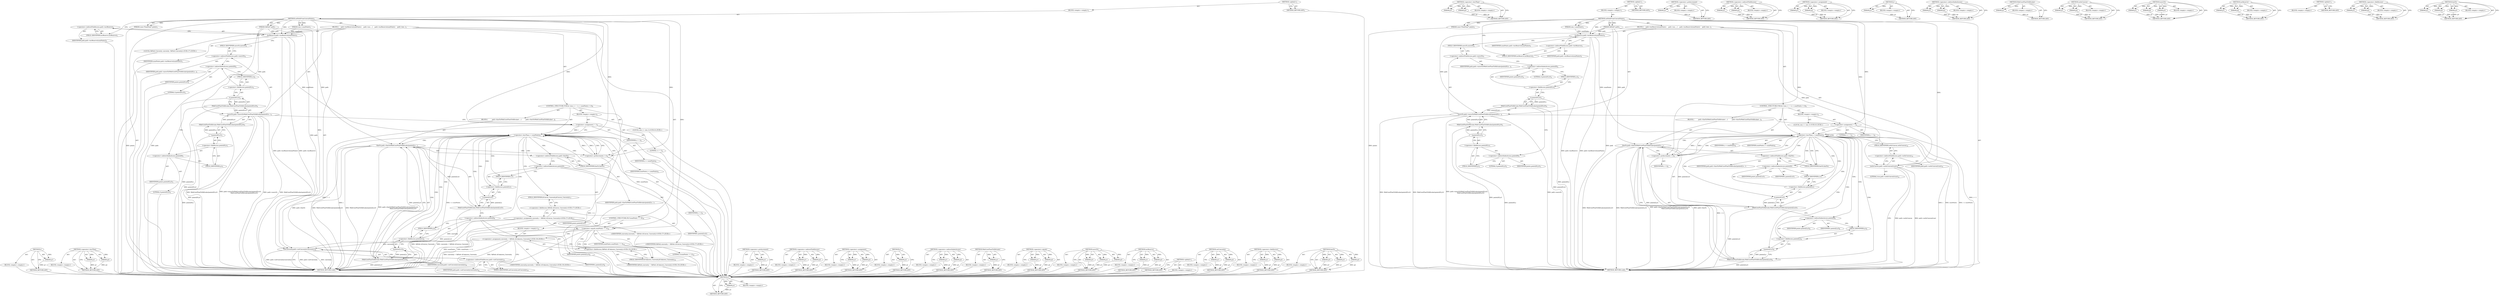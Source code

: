 digraph "lineTo" {
vulnerable_116 [label=<(METHOD,x)>];
vulnerable_117 [label=<(PARAM,p1)>];
vulnerable_118 [label=<(BLOCK,&lt;empty&gt;,&lt;empty&gt;)>];
vulnerable_119 [label=<(METHOD_RETURN,ANY)>];
vulnerable_139 [label=<(METHOD,&lt;operator&gt;.lessThan)>];
vulnerable_140 [label=<(PARAM,p1)>];
vulnerable_141 [label=<(PARAM,p2)>];
vulnerable_142 [label=<(BLOCK,&lt;empty&gt;,&lt;empty&gt;)>];
vulnerable_143 [label=<(METHOD_RETURN,ANY)>];
vulnerable_6 [label=<(METHOD,&lt;global&gt;)<SUB>1</SUB>>];
vulnerable_7 [label=<(BLOCK,&lt;empty&gt;,&lt;empty&gt;)<SUB>1</SUB>>];
vulnerable_8 [label=<(METHOD,setPathFromConvexPoints)<SUB>1</SUB>>];
vulnerable_9 [label=<(PARAM,SkPath* path)<SUB>1</SUB>>];
vulnerable_10 [label=<(PARAM,size_t numPoints)<SUB>1</SUB>>];
vulnerable_11 [label=<(PARAM,const FloatPoint* points)<SUB>1</SUB>>];
vulnerable_12 [label=<(BLOCK,{
    path-&gt;incReserve(numPoints);
    path-&gt;mo...,{
    path-&gt;incReserve(numPoints);
    path-&gt;mo...)<SUB>2</SUB>>];
vulnerable_13 [label=<(incReserve,path-&gt;incReserve(numPoints))<SUB>3</SUB>>];
vulnerable_14 [label=<(&lt;operator&gt;.indirectFieldAccess,path-&gt;incReserve)<SUB>3</SUB>>];
vulnerable_15 [label=<(IDENTIFIER,path,path-&gt;incReserve(numPoints))<SUB>3</SUB>>];
vulnerable_16 [label=<(FIELD_IDENTIFIER,incReserve,incReserve)<SUB>3</SUB>>];
vulnerable_17 [label=<(IDENTIFIER,numPoints,path-&gt;incReserve(numPoints))<SUB>3</SUB>>];
vulnerable_18 [label=<(moveTo,path-&gt;moveTo(WebCoreFloatToSkScalar(points[0].x...)<SUB>4</SUB>>];
vulnerable_19 [label=<(&lt;operator&gt;.indirectFieldAccess,path-&gt;moveTo)<SUB>4</SUB>>];
vulnerable_20 [label=<(IDENTIFIER,path,path-&gt;moveTo(WebCoreFloatToSkScalar(points[0].x...)<SUB>4</SUB>>];
vulnerable_21 [label=<(FIELD_IDENTIFIER,moveTo,moveTo)<SUB>4</SUB>>];
vulnerable_22 [label=<(WebCoreFloatToSkScalar,WebCoreFloatToSkScalar(points[0].x()))<SUB>4</SUB>>];
vulnerable_23 [label=<(x,points[0].x())<SUB>4</SUB>>];
vulnerable_24 [label=<(&lt;operator&gt;.fieldAccess,points[0].x)<SUB>4</SUB>>];
vulnerable_25 [label=<(&lt;operator&gt;.indirectIndexAccess,points[0])<SUB>4</SUB>>];
vulnerable_26 [label=<(IDENTIFIER,points,points[0].x())<SUB>4</SUB>>];
vulnerable_27 [label=<(LITERAL,0,points[0].x())<SUB>4</SUB>>];
vulnerable_28 [label=<(FIELD_IDENTIFIER,x,x)<SUB>4</SUB>>];
vulnerable_29 [label=<(WebCoreFloatToSkScalar,WebCoreFloatToSkScalar(points[0].y()))<SUB>5</SUB>>];
vulnerable_30 [label=<(y,points[0].y())<SUB>5</SUB>>];
vulnerable_31 [label=<(&lt;operator&gt;.fieldAccess,points[0].y)<SUB>5</SUB>>];
vulnerable_32 [label=<(&lt;operator&gt;.indirectIndexAccess,points[0])<SUB>5</SUB>>];
vulnerable_33 [label=<(IDENTIFIER,points,points[0].y())<SUB>5</SUB>>];
vulnerable_34 [label=<(LITERAL,0,points[0].y())<SUB>5</SUB>>];
vulnerable_35 [label=<(FIELD_IDENTIFIER,y,y)<SUB>5</SUB>>];
vulnerable_36 [label=<(CONTROL_STRUCTURE,FOR,for (size_t i = 1;i &lt; numPoints;++i))<SUB>6</SUB>>];
vulnerable_37 [label=<(BLOCK,&lt;empty&gt;,&lt;empty&gt;)<SUB>6</SUB>>];
vulnerable_38 [label="<(LOCAL,size_t i: size_t)<SUB>6</SUB>>"];
vulnerable_39 [label=<(&lt;operator&gt;.assignment,i = 1)<SUB>6</SUB>>];
vulnerable_40 [label=<(IDENTIFIER,i,i = 1)<SUB>6</SUB>>];
vulnerable_41 [label=<(LITERAL,1,i = 1)<SUB>6</SUB>>];
vulnerable_42 [label=<(&lt;operator&gt;.lessThan,i &lt; numPoints)<SUB>6</SUB>>];
vulnerable_43 [label=<(IDENTIFIER,i,i &lt; numPoints)<SUB>6</SUB>>];
vulnerable_44 [label=<(IDENTIFIER,numPoints,i &lt; numPoints)<SUB>6</SUB>>];
vulnerable_45 [label=<(&lt;operator&gt;.preIncrement,++i)<SUB>6</SUB>>];
vulnerable_46 [label=<(IDENTIFIER,i,++i)<SUB>6</SUB>>];
vulnerable_47 [label=<(BLOCK,{
         path-&gt;lineTo(WebCoreFloatToSkScalar(...,{
         path-&gt;lineTo(WebCoreFloatToSkScalar(...)<SUB>6</SUB>>];
vulnerable_48 [label=<(lineTo,path-&gt;lineTo(WebCoreFloatToSkScalar(points[i].x...)<SUB>7</SUB>>];
vulnerable_49 [label=<(&lt;operator&gt;.indirectFieldAccess,path-&gt;lineTo)<SUB>7</SUB>>];
vulnerable_50 [label=<(IDENTIFIER,path,path-&gt;lineTo(WebCoreFloatToSkScalar(points[i].x...)<SUB>7</SUB>>];
vulnerable_51 [label=<(FIELD_IDENTIFIER,lineTo,lineTo)<SUB>7</SUB>>];
vulnerable_52 [label=<(WebCoreFloatToSkScalar,WebCoreFloatToSkScalar(points[i].x()))<SUB>7</SUB>>];
vulnerable_53 [label=<(x,points[i].x())<SUB>7</SUB>>];
vulnerable_54 [label=<(&lt;operator&gt;.fieldAccess,points[i].x)<SUB>7</SUB>>];
vulnerable_55 [label=<(&lt;operator&gt;.indirectIndexAccess,points[i])<SUB>7</SUB>>];
vulnerable_56 [label=<(IDENTIFIER,points,points[i].x())<SUB>7</SUB>>];
vulnerable_57 [label=<(IDENTIFIER,i,points[i].x())<SUB>7</SUB>>];
vulnerable_58 [label=<(FIELD_IDENTIFIER,x,x)<SUB>7</SUB>>];
vulnerable_59 [label=<(WebCoreFloatToSkScalar,WebCoreFloatToSkScalar(points[i].y()))<SUB>8</SUB>>];
vulnerable_60 [label=<(y,points[i].y())<SUB>8</SUB>>];
vulnerable_61 [label=<(&lt;operator&gt;.fieldAccess,points[i].y)<SUB>8</SUB>>];
vulnerable_62 [label=<(&lt;operator&gt;.indirectIndexAccess,points[i])<SUB>8</SUB>>];
vulnerable_63 [label=<(IDENTIFIER,points,points[i].y())<SUB>8</SUB>>];
vulnerable_64 [label=<(IDENTIFIER,i,points[i].y())<SUB>8</SUB>>];
vulnerable_65 [label=<(FIELD_IDENTIFIER,y,y)<SUB>8</SUB>>];
vulnerable_66 [label=<(setIsConvex,path-&gt;setIsConvex(true))<SUB>10</SUB>>];
vulnerable_67 [label=<(&lt;operator&gt;.indirectFieldAccess,path-&gt;setIsConvex)<SUB>10</SUB>>];
vulnerable_68 [label=<(IDENTIFIER,path,path-&gt;setIsConvex(true))<SUB>10</SUB>>];
vulnerable_69 [label=<(FIELD_IDENTIFIER,setIsConvex,setIsConvex)<SUB>10</SUB>>];
vulnerable_70 [label=<(LITERAL,true,path-&gt;setIsConvex(true))<SUB>10</SUB>>];
vulnerable_71 [label=<(METHOD_RETURN,void)<SUB>1</SUB>>];
vulnerable_73 [label=<(METHOD_RETURN,ANY)<SUB>1</SUB>>];
vulnerable_144 [label=<(METHOD,&lt;operator&gt;.preIncrement)>];
vulnerable_145 [label=<(PARAM,p1)>];
vulnerable_146 [label=<(BLOCK,&lt;empty&gt;,&lt;empty&gt;)>];
vulnerable_147 [label=<(METHOD_RETURN,ANY)>];
vulnerable_101 [label=<(METHOD,&lt;operator&gt;.indirectFieldAccess)>];
vulnerable_102 [label=<(PARAM,p1)>];
vulnerable_103 [label=<(PARAM,p2)>];
vulnerable_104 [label=<(BLOCK,&lt;empty&gt;,&lt;empty&gt;)>];
vulnerable_105 [label=<(METHOD_RETURN,ANY)>];
vulnerable_134 [label=<(METHOD,&lt;operator&gt;.assignment)>];
vulnerable_135 [label=<(PARAM,p1)>];
vulnerable_136 [label=<(PARAM,p2)>];
vulnerable_137 [label=<(BLOCK,&lt;empty&gt;,&lt;empty&gt;)>];
vulnerable_138 [label=<(METHOD_RETURN,ANY)>];
vulnerable_130 [label=<(METHOD,y)>];
vulnerable_131 [label=<(PARAM,p1)>];
vulnerable_132 [label=<(BLOCK,&lt;empty&gt;,&lt;empty&gt;)>];
vulnerable_133 [label=<(METHOD_RETURN,ANY)>];
vulnerable_125 [label=<(METHOD,&lt;operator&gt;.indirectIndexAccess)>];
vulnerable_126 [label=<(PARAM,p1)>];
vulnerable_127 [label=<(PARAM,p2)>];
vulnerable_128 [label=<(BLOCK,&lt;empty&gt;,&lt;empty&gt;)>];
vulnerable_129 [label=<(METHOD_RETURN,ANY)>];
vulnerable_112 [label=<(METHOD,WebCoreFloatToSkScalar)>];
vulnerable_113 [label=<(PARAM,p1)>];
vulnerable_114 [label=<(BLOCK,&lt;empty&gt;,&lt;empty&gt;)>];
vulnerable_115 [label=<(METHOD_RETURN,ANY)>];
vulnerable_154 [label=<(METHOD,setIsConvex)>];
vulnerable_155 [label=<(PARAM,p1)>];
vulnerable_156 [label=<(PARAM,p2)>];
vulnerable_157 [label=<(BLOCK,&lt;empty&gt;,&lt;empty&gt;)>];
vulnerable_158 [label=<(METHOD_RETURN,ANY)>];
vulnerable_106 [label=<(METHOD,moveTo)>];
vulnerable_107 [label=<(PARAM,p1)>];
vulnerable_108 [label=<(PARAM,p2)>];
vulnerable_109 [label=<(PARAM,p3)>];
vulnerable_110 [label=<(BLOCK,&lt;empty&gt;,&lt;empty&gt;)>];
vulnerable_111 [label=<(METHOD_RETURN,ANY)>];
vulnerable_96 [label=<(METHOD,incReserve)>];
vulnerable_97 [label=<(PARAM,p1)>];
vulnerable_98 [label=<(PARAM,p2)>];
vulnerable_99 [label=<(BLOCK,&lt;empty&gt;,&lt;empty&gt;)>];
vulnerable_100 [label=<(METHOD_RETURN,ANY)>];
vulnerable_90 [label=<(METHOD,&lt;global&gt;)<SUB>1</SUB>>];
vulnerable_91 [label=<(BLOCK,&lt;empty&gt;,&lt;empty&gt;)>];
vulnerable_92 [label=<(METHOD_RETURN,ANY)>];
vulnerable_120 [label=<(METHOD,&lt;operator&gt;.fieldAccess)>];
vulnerable_121 [label=<(PARAM,p1)>];
vulnerable_122 [label=<(PARAM,p2)>];
vulnerable_123 [label=<(BLOCK,&lt;empty&gt;,&lt;empty&gt;)>];
vulnerable_124 [label=<(METHOD_RETURN,ANY)>];
vulnerable_148 [label=<(METHOD,lineTo)>];
vulnerable_149 [label=<(PARAM,p1)>];
vulnerable_150 [label=<(PARAM,p2)>];
vulnerable_151 [label=<(PARAM,p3)>];
vulnerable_152 [label=<(BLOCK,&lt;empty&gt;,&lt;empty&gt;)>];
vulnerable_153 [label=<(METHOD_RETURN,ANY)>];
fixed_132 [label=<(METHOD,x)>];
fixed_133 [label=<(PARAM,p1)>];
fixed_134 [label=<(BLOCK,&lt;empty&gt;,&lt;empty&gt;)>];
fixed_135 [label=<(METHOD_RETURN,ANY)>];
fixed_155 [label=<(METHOD,&lt;operator&gt;.lessThan)>];
fixed_156 [label=<(PARAM,p1)>];
fixed_157 [label=<(PARAM,p2)>];
fixed_158 [label=<(BLOCK,&lt;empty&gt;,&lt;empty&gt;)>];
fixed_159 [label=<(METHOD_RETURN,ANY)>];
fixed_6 [label=<(METHOD,&lt;global&gt;)<SUB>1</SUB>>];
fixed_7 [label=<(BLOCK,&lt;empty&gt;,&lt;empty&gt;)<SUB>1</SUB>>];
fixed_8 [label=<(METHOD,setPathFromConvexPoints)<SUB>1</SUB>>];
fixed_9 [label=<(PARAM,SkPath* path)<SUB>1</SUB>>];
fixed_10 [label=<(PARAM,size_t numPoints)<SUB>1</SUB>>];
fixed_11 [label=<(PARAM,const FloatPoint* points)<SUB>1</SUB>>];
fixed_12 [label=<(BLOCK,{
    path-&gt;incReserve(numPoints);
    path-&gt;mo...,{
    path-&gt;incReserve(numPoints);
    path-&gt;mo...)<SUB>2</SUB>>];
fixed_13 [label=<(incReserve,path-&gt;incReserve(numPoints))<SUB>3</SUB>>];
fixed_14 [label=<(&lt;operator&gt;.indirectFieldAccess,path-&gt;incReserve)<SUB>3</SUB>>];
fixed_15 [label=<(IDENTIFIER,path,path-&gt;incReserve(numPoints))<SUB>3</SUB>>];
fixed_16 [label=<(FIELD_IDENTIFIER,incReserve,incReserve)<SUB>3</SUB>>];
fixed_17 [label=<(IDENTIFIER,numPoints,path-&gt;incReserve(numPoints))<SUB>3</SUB>>];
fixed_18 [label=<(moveTo,path-&gt;moveTo(WebCoreFloatToSkScalar(points[0].x...)<SUB>4</SUB>>];
fixed_19 [label=<(&lt;operator&gt;.indirectFieldAccess,path-&gt;moveTo)<SUB>4</SUB>>];
fixed_20 [label=<(IDENTIFIER,path,path-&gt;moveTo(WebCoreFloatToSkScalar(points[0].x...)<SUB>4</SUB>>];
fixed_21 [label=<(FIELD_IDENTIFIER,moveTo,moveTo)<SUB>4</SUB>>];
fixed_22 [label=<(WebCoreFloatToSkScalar,WebCoreFloatToSkScalar(points[0].x()))<SUB>4</SUB>>];
fixed_23 [label=<(x,points[0].x())<SUB>4</SUB>>];
fixed_24 [label=<(&lt;operator&gt;.fieldAccess,points[0].x)<SUB>4</SUB>>];
fixed_25 [label=<(&lt;operator&gt;.indirectIndexAccess,points[0])<SUB>4</SUB>>];
fixed_26 [label=<(IDENTIFIER,points,points[0].x())<SUB>4</SUB>>];
fixed_27 [label=<(LITERAL,0,points[0].x())<SUB>4</SUB>>];
fixed_28 [label=<(FIELD_IDENTIFIER,x,x)<SUB>4</SUB>>];
fixed_29 [label=<(WebCoreFloatToSkScalar,WebCoreFloatToSkScalar(points[0].y()))<SUB>5</SUB>>];
fixed_30 [label=<(y,points[0].y())<SUB>5</SUB>>];
fixed_31 [label=<(&lt;operator&gt;.fieldAccess,points[0].y)<SUB>5</SUB>>];
fixed_32 [label=<(&lt;operator&gt;.indirectIndexAccess,points[0])<SUB>5</SUB>>];
fixed_33 [label=<(IDENTIFIER,points,points[0].y())<SUB>5</SUB>>];
fixed_34 [label=<(LITERAL,0,points[0].y())<SUB>5</SUB>>];
fixed_35 [label=<(FIELD_IDENTIFIER,y,y)<SUB>5</SUB>>];
fixed_36 [label=<(CONTROL_STRUCTURE,FOR,for (size_t i = 1;i &lt; numPoints;++i))<SUB>6</SUB>>];
fixed_37 [label=<(BLOCK,&lt;empty&gt;,&lt;empty&gt;)<SUB>6</SUB>>];
fixed_38 [label="<(LOCAL,size_t i: size_t)<SUB>6</SUB>>"];
fixed_39 [label=<(&lt;operator&gt;.assignment,i = 1)<SUB>6</SUB>>];
fixed_40 [label=<(IDENTIFIER,i,i = 1)<SUB>6</SUB>>];
fixed_41 [label=<(LITERAL,1,i = 1)<SUB>6</SUB>>];
fixed_42 [label=<(&lt;operator&gt;.lessThan,i &lt; numPoints)<SUB>6</SUB>>];
fixed_43 [label=<(IDENTIFIER,i,i &lt; numPoints)<SUB>6</SUB>>];
fixed_44 [label=<(IDENTIFIER,numPoints,i &lt; numPoints)<SUB>6</SUB>>];
fixed_45 [label=<(&lt;operator&gt;.preIncrement,++i)<SUB>6</SUB>>];
fixed_46 [label=<(IDENTIFIER,i,++i)<SUB>6</SUB>>];
fixed_47 [label=<(BLOCK,{
         path-&gt;lineTo(WebCoreFloatToSkScalar(...,{
         path-&gt;lineTo(WebCoreFloatToSkScalar(...)<SUB>6</SUB>>];
fixed_48 [label=<(lineTo,path-&gt;lineTo(WebCoreFloatToSkScalar(points[i].x...)<SUB>7</SUB>>];
fixed_49 [label=<(&lt;operator&gt;.indirectFieldAccess,path-&gt;lineTo)<SUB>7</SUB>>];
fixed_50 [label=<(IDENTIFIER,path,path-&gt;lineTo(WebCoreFloatToSkScalar(points[i].x...)<SUB>7</SUB>>];
fixed_51 [label=<(FIELD_IDENTIFIER,lineTo,lineTo)<SUB>7</SUB>>];
fixed_52 [label=<(WebCoreFloatToSkScalar,WebCoreFloatToSkScalar(points[i].x()))<SUB>7</SUB>>];
fixed_53 [label=<(x,points[i].x())<SUB>7</SUB>>];
fixed_54 [label=<(&lt;operator&gt;.fieldAccess,points[i].x)<SUB>7</SUB>>];
fixed_55 [label=<(&lt;operator&gt;.indirectIndexAccess,points[i])<SUB>7</SUB>>];
fixed_56 [label=<(IDENTIFIER,points,points[i].x())<SUB>7</SUB>>];
fixed_57 [label=<(IDENTIFIER,i,points[i].x())<SUB>7</SUB>>];
fixed_58 [label=<(FIELD_IDENTIFIER,x,x)<SUB>7</SUB>>];
fixed_59 [label=<(WebCoreFloatToSkScalar,WebCoreFloatToSkScalar(points[i].y()))<SUB>8</SUB>>];
fixed_60 [label=<(y,points[i].y())<SUB>8</SUB>>];
fixed_61 [label=<(&lt;operator&gt;.fieldAccess,points[i].y)<SUB>8</SUB>>];
fixed_62 [label=<(&lt;operator&gt;.indirectIndexAccess,points[i])<SUB>8</SUB>>];
fixed_63 [label=<(IDENTIFIER,points,points[i].y())<SUB>8</SUB>>];
fixed_64 [label=<(IDENTIFIER,i,points[i].y())<SUB>8</SUB>>];
fixed_65 [label=<(FIELD_IDENTIFIER,y,y)<SUB>8</SUB>>];
fixed_66 [label="<(LOCAL,SkPath.Convexity convexity: SkPath.Convexity)<SUB>17</SUB>>"];
fixed_67 [label="<(&lt;operator&gt;.assignment,convexity = SkPath::kConvex_Convexity)<SUB>17</SUB>>"];
fixed_68 [label="<(IDENTIFIER,convexity,convexity = SkPath::kConvex_Convexity)<SUB>17</SUB>>"];
fixed_69 [label="<(&lt;operator&gt;.fieldAccess,SkPath::kConvex_Convexity)<SUB>17</SUB>>"];
fixed_70 [label="<(IDENTIFIER,SkPath,convexity = SkPath::kConvex_Convexity)<SUB>17</SUB>>"];
fixed_71 [label=<(FIELD_IDENTIFIER,kConvex_Convexity,kConvex_Convexity)<SUB>17</SUB>>];
fixed_72 [label=<(CONTROL_STRUCTURE,IF,if (numPoints == 4))<SUB>18</SUB>>];
fixed_73 [label=<(&lt;operator&gt;.equals,numPoints == 4)<SUB>18</SUB>>];
fixed_74 [label=<(IDENTIFIER,numPoints,numPoints == 4)<SUB>18</SUB>>];
fixed_75 [label=<(LITERAL,4,numPoints == 4)<SUB>18</SUB>>];
fixed_76 [label=<(BLOCK,&lt;empty&gt;,&lt;empty&gt;)<SUB>19</SUB>>];
fixed_77 [label="<(&lt;operator&gt;.assignment,convexity = SkPath::kUnknown_Convexity)<SUB>19</SUB>>"];
fixed_78 [label="<(IDENTIFIER,convexity,convexity = SkPath::kUnknown_Convexity)<SUB>19</SUB>>"];
fixed_79 [label="<(&lt;operator&gt;.fieldAccess,SkPath::kUnknown_Convexity)<SUB>19</SUB>>"];
fixed_80 [label="<(IDENTIFIER,SkPath,convexity = SkPath::kUnknown_Convexity)<SUB>19</SUB>>"];
fixed_81 [label=<(FIELD_IDENTIFIER,kUnknown_Convexity,kUnknown_Convexity)<SUB>19</SUB>>];
fixed_82 [label=<(setConvexity,path-&gt;setConvexity(convexity))<SUB>20</SUB>>];
fixed_83 [label=<(&lt;operator&gt;.indirectFieldAccess,path-&gt;setConvexity)<SUB>20</SUB>>];
fixed_84 [label=<(IDENTIFIER,path,path-&gt;setConvexity(convexity))<SUB>20</SUB>>];
fixed_85 [label=<(FIELD_IDENTIFIER,setConvexity,setConvexity)<SUB>20</SUB>>];
fixed_86 [label=<(IDENTIFIER,convexity,path-&gt;setConvexity(convexity))<SUB>20</SUB>>];
fixed_87 [label=<(METHOD_RETURN,void)<SUB>1</SUB>>];
fixed_89 [label=<(METHOD_RETURN,ANY)<SUB>1</SUB>>];
fixed_160 [label=<(METHOD,&lt;operator&gt;.preIncrement)>];
fixed_161 [label=<(PARAM,p1)>];
fixed_162 [label=<(BLOCK,&lt;empty&gt;,&lt;empty&gt;)>];
fixed_163 [label=<(METHOD_RETURN,ANY)>];
fixed_117 [label=<(METHOD,&lt;operator&gt;.indirectFieldAccess)>];
fixed_118 [label=<(PARAM,p1)>];
fixed_119 [label=<(PARAM,p2)>];
fixed_120 [label=<(BLOCK,&lt;empty&gt;,&lt;empty&gt;)>];
fixed_121 [label=<(METHOD_RETURN,ANY)>];
fixed_150 [label=<(METHOD,&lt;operator&gt;.assignment)>];
fixed_151 [label=<(PARAM,p1)>];
fixed_152 [label=<(PARAM,p2)>];
fixed_153 [label=<(BLOCK,&lt;empty&gt;,&lt;empty&gt;)>];
fixed_154 [label=<(METHOD_RETURN,ANY)>];
fixed_146 [label=<(METHOD,y)>];
fixed_147 [label=<(PARAM,p1)>];
fixed_148 [label=<(BLOCK,&lt;empty&gt;,&lt;empty&gt;)>];
fixed_149 [label=<(METHOD_RETURN,ANY)>];
fixed_141 [label=<(METHOD,&lt;operator&gt;.indirectIndexAccess)>];
fixed_142 [label=<(PARAM,p1)>];
fixed_143 [label=<(PARAM,p2)>];
fixed_144 [label=<(BLOCK,&lt;empty&gt;,&lt;empty&gt;)>];
fixed_145 [label=<(METHOD_RETURN,ANY)>];
fixed_128 [label=<(METHOD,WebCoreFloatToSkScalar)>];
fixed_129 [label=<(PARAM,p1)>];
fixed_130 [label=<(BLOCK,&lt;empty&gt;,&lt;empty&gt;)>];
fixed_131 [label=<(METHOD_RETURN,ANY)>];
fixed_170 [label=<(METHOD,&lt;operator&gt;.equals)>];
fixed_171 [label=<(PARAM,p1)>];
fixed_172 [label=<(PARAM,p2)>];
fixed_173 [label=<(BLOCK,&lt;empty&gt;,&lt;empty&gt;)>];
fixed_174 [label=<(METHOD_RETURN,ANY)>];
fixed_122 [label=<(METHOD,moveTo)>];
fixed_123 [label=<(PARAM,p1)>];
fixed_124 [label=<(PARAM,p2)>];
fixed_125 [label=<(PARAM,p3)>];
fixed_126 [label=<(BLOCK,&lt;empty&gt;,&lt;empty&gt;)>];
fixed_127 [label=<(METHOD_RETURN,ANY)>];
fixed_112 [label=<(METHOD,incReserve)>];
fixed_113 [label=<(PARAM,p1)>];
fixed_114 [label=<(PARAM,p2)>];
fixed_115 [label=<(BLOCK,&lt;empty&gt;,&lt;empty&gt;)>];
fixed_116 [label=<(METHOD_RETURN,ANY)>];
fixed_106 [label=<(METHOD,&lt;global&gt;)<SUB>1</SUB>>];
fixed_107 [label=<(BLOCK,&lt;empty&gt;,&lt;empty&gt;)>];
fixed_108 [label=<(METHOD_RETURN,ANY)>];
fixed_175 [label=<(METHOD,setConvexity)>];
fixed_176 [label=<(PARAM,p1)>];
fixed_177 [label=<(PARAM,p2)>];
fixed_178 [label=<(BLOCK,&lt;empty&gt;,&lt;empty&gt;)>];
fixed_179 [label=<(METHOD_RETURN,ANY)>];
fixed_136 [label=<(METHOD,&lt;operator&gt;.fieldAccess)>];
fixed_137 [label=<(PARAM,p1)>];
fixed_138 [label=<(PARAM,p2)>];
fixed_139 [label=<(BLOCK,&lt;empty&gt;,&lt;empty&gt;)>];
fixed_140 [label=<(METHOD_RETURN,ANY)>];
fixed_164 [label=<(METHOD,lineTo)>];
fixed_165 [label=<(PARAM,p1)>];
fixed_166 [label=<(PARAM,p2)>];
fixed_167 [label=<(PARAM,p3)>];
fixed_168 [label=<(BLOCK,&lt;empty&gt;,&lt;empty&gt;)>];
fixed_169 [label=<(METHOD_RETURN,ANY)>];
vulnerable_116 -> vulnerable_117  [key=0, label="AST: "];
vulnerable_116 -> vulnerable_117  [key=1, label="DDG: "];
vulnerable_116 -> vulnerable_118  [key=0, label="AST: "];
vulnerable_116 -> vulnerable_119  [key=0, label="AST: "];
vulnerable_116 -> vulnerable_119  [key=1, label="CFG: "];
vulnerable_117 -> vulnerable_119  [key=0, label="DDG: p1"];
vulnerable_139 -> vulnerable_140  [key=0, label="AST: "];
vulnerable_139 -> vulnerable_140  [key=1, label="DDG: "];
vulnerable_139 -> vulnerable_142  [key=0, label="AST: "];
vulnerable_139 -> vulnerable_141  [key=0, label="AST: "];
vulnerable_139 -> vulnerable_141  [key=1, label="DDG: "];
vulnerable_139 -> vulnerable_143  [key=0, label="AST: "];
vulnerable_139 -> vulnerable_143  [key=1, label="CFG: "];
vulnerable_140 -> vulnerable_143  [key=0, label="DDG: p1"];
vulnerable_141 -> vulnerable_143  [key=0, label="DDG: p2"];
vulnerable_6 -> vulnerable_7  [key=0, label="AST: "];
vulnerable_6 -> vulnerable_73  [key=0, label="AST: "];
vulnerable_6 -> vulnerable_73  [key=1, label="CFG: "];
vulnerable_7 -> vulnerable_8  [key=0, label="AST: "];
vulnerable_8 -> vulnerable_9  [key=0, label="AST: "];
vulnerable_8 -> vulnerable_9  [key=1, label="DDG: "];
vulnerable_8 -> vulnerable_10  [key=0, label="AST: "];
vulnerable_8 -> vulnerable_10  [key=1, label="DDG: "];
vulnerable_8 -> vulnerable_11  [key=0, label="AST: "];
vulnerable_8 -> vulnerable_11  [key=1, label="DDG: "];
vulnerable_8 -> vulnerable_12  [key=0, label="AST: "];
vulnerable_8 -> vulnerable_71  [key=0, label="AST: "];
vulnerable_8 -> vulnerable_16  [key=0, label="CFG: "];
vulnerable_8 -> vulnerable_13  [key=0, label="DDG: "];
vulnerable_8 -> vulnerable_66  [key=0, label="DDG: "];
vulnerable_8 -> vulnerable_39  [key=0, label="DDG: "];
vulnerable_8 -> vulnerable_42  [key=0, label="DDG: "];
vulnerable_8 -> vulnerable_45  [key=0, label="DDG: "];
vulnerable_9 -> vulnerable_71  [key=0, label="DDG: path"];
vulnerable_9 -> vulnerable_13  [key=0, label="DDG: path"];
vulnerable_9 -> vulnerable_18  [key=0, label="DDG: path"];
vulnerable_9 -> vulnerable_66  [key=0, label="DDG: path"];
vulnerable_9 -> vulnerable_48  [key=0, label="DDG: path"];
vulnerable_10 -> vulnerable_13  [key=0, label="DDG: numPoints"];
vulnerable_11 -> vulnerable_71  [key=0, label="DDG: points"];
vulnerable_12 -> vulnerable_13  [key=0, label="AST: "];
vulnerable_12 -> vulnerable_18  [key=0, label="AST: "];
vulnerable_12 -> vulnerable_36  [key=0, label="AST: "];
vulnerable_12 -> vulnerable_66  [key=0, label="AST: "];
vulnerable_13 -> vulnerable_14  [key=0, label="AST: "];
vulnerable_13 -> vulnerable_17  [key=0, label="AST: "];
vulnerable_13 -> vulnerable_21  [key=0, label="CFG: "];
vulnerable_13 -> vulnerable_71  [key=0, label="DDG: path-&gt;incReserve"];
vulnerable_13 -> vulnerable_71  [key=1, label="DDG: path-&gt;incReserve(numPoints)"];
vulnerable_13 -> vulnerable_42  [key=0, label="DDG: numPoints"];
vulnerable_14 -> vulnerable_15  [key=0, label="AST: "];
vulnerable_14 -> vulnerable_16  [key=0, label="AST: "];
vulnerable_14 -> vulnerable_13  [key=0, label="CFG: "];
vulnerable_16 -> vulnerable_14  [key=0, label="CFG: "];
vulnerable_18 -> vulnerable_19  [key=0, label="AST: "];
vulnerable_18 -> vulnerable_22  [key=0, label="AST: "];
vulnerable_18 -> vulnerable_29  [key=0, label="AST: "];
vulnerable_18 -> vulnerable_39  [key=0, label="CFG: "];
vulnerable_18 -> vulnerable_71  [key=0, label="DDG: path-&gt;moveTo"];
vulnerable_18 -> vulnerable_71  [key=1, label="DDG: WebCoreFloatToSkScalar(points[0].x())"];
vulnerable_18 -> vulnerable_71  [key=2, label="DDG: WebCoreFloatToSkScalar(points[0].y())"];
vulnerable_18 -> vulnerable_71  [key=3, label="DDG: path-&gt;moveTo(WebCoreFloatToSkScalar(points[0].x()),
                 WebCoreFloatToSkScalar(points[0].y()))"];
vulnerable_19 -> vulnerable_20  [key=0, label="AST: "];
vulnerable_19 -> vulnerable_21  [key=0, label="AST: "];
vulnerable_19 -> vulnerable_25  [key=0, label="CFG: "];
vulnerable_21 -> vulnerable_19  [key=0, label="CFG: "];
vulnerable_22 -> vulnerable_23  [key=0, label="AST: "];
vulnerable_22 -> vulnerable_32  [key=0, label="CFG: "];
vulnerable_22 -> vulnerable_71  [key=0, label="DDG: points[0].x()"];
vulnerable_22 -> vulnerable_18  [key=0, label="DDG: points[0].x()"];
vulnerable_23 -> vulnerable_24  [key=0, label="AST: "];
vulnerable_23 -> vulnerable_22  [key=0, label="CFG: "];
vulnerable_23 -> vulnerable_22  [key=1, label="DDG: points[0].x"];
vulnerable_23 -> vulnerable_71  [key=0, label="DDG: points[0].x"];
vulnerable_24 -> vulnerable_25  [key=0, label="AST: "];
vulnerable_24 -> vulnerable_28  [key=0, label="AST: "];
vulnerable_24 -> vulnerable_23  [key=0, label="CFG: "];
vulnerable_25 -> vulnerable_26  [key=0, label="AST: "];
vulnerable_25 -> vulnerable_27  [key=0, label="AST: "];
vulnerable_25 -> vulnerable_28  [key=0, label="CFG: "];
vulnerable_28 -> vulnerable_24  [key=0, label="CFG: "];
vulnerable_29 -> vulnerable_30  [key=0, label="AST: "];
vulnerable_29 -> vulnerable_18  [key=0, label="CFG: "];
vulnerable_29 -> vulnerable_18  [key=1, label="DDG: points[0].y()"];
vulnerable_29 -> vulnerable_71  [key=0, label="DDG: points[0].y()"];
vulnerable_30 -> vulnerable_31  [key=0, label="AST: "];
vulnerable_30 -> vulnerable_29  [key=0, label="CFG: "];
vulnerable_30 -> vulnerable_29  [key=1, label="DDG: points[0].y"];
vulnerable_30 -> vulnerable_71  [key=0, label="DDG: points[0].y"];
vulnerable_31 -> vulnerable_32  [key=0, label="AST: "];
vulnerable_31 -> vulnerable_35  [key=0, label="AST: "];
vulnerable_31 -> vulnerable_30  [key=0, label="CFG: "];
vulnerable_32 -> vulnerable_33  [key=0, label="AST: "];
vulnerable_32 -> vulnerable_34  [key=0, label="AST: "];
vulnerable_32 -> vulnerable_35  [key=0, label="CFG: "];
vulnerable_35 -> vulnerable_31  [key=0, label="CFG: "];
vulnerable_36 -> vulnerable_37  [key=0, label="AST: "];
vulnerable_36 -> vulnerable_42  [key=0, label="AST: "];
vulnerable_36 -> vulnerable_45  [key=0, label="AST: "];
vulnerable_36 -> vulnerable_47  [key=0, label="AST: "];
vulnerable_37 -> vulnerable_38  [key=0, label="AST: "];
vulnerable_37 -> vulnerable_39  [key=0, label="AST: "];
vulnerable_39 -> vulnerable_40  [key=0, label="AST: "];
vulnerable_39 -> vulnerable_41  [key=0, label="AST: "];
vulnerable_39 -> vulnerable_42  [key=0, label="CFG: "];
vulnerable_39 -> vulnerable_42  [key=1, label="DDG: i"];
vulnerable_39 -> vulnerable_71  [key=0, label="DDG: i = 1"];
vulnerable_42 -> vulnerable_43  [key=0, label="AST: "];
vulnerable_42 -> vulnerable_44  [key=0, label="AST: "];
vulnerable_42 -> vulnerable_51  [key=0, label="CFG: "];
vulnerable_42 -> vulnerable_51  [key=1, label="CDG: "];
vulnerable_42 -> vulnerable_69  [key=0, label="CFG: "];
vulnerable_42 -> vulnerable_71  [key=0, label="DDG: i"];
vulnerable_42 -> vulnerable_71  [key=1, label="DDG: numPoints"];
vulnerable_42 -> vulnerable_71  [key=2, label="DDG: i &lt; numPoints"];
vulnerable_42 -> vulnerable_45  [key=0, label="DDG: i"];
vulnerable_42 -> vulnerable_45  [key=1, label="CDG: "];
vulnerable_42 -> vulnerable_48  [key=0, label="CDG: "];
vulnerable_42 -> vulnerable_58  [key=0, label="CDG: "];
vulnerable_42 -> vulnerable_49  [key=0, label="CDG: "];
vulnerable_42 -> vulnerable_60  [key=0, label="CDG: "];
vulnerable_42 -> vulnerable_61  [key=0, label="CDG: "];
vulnerable_42 -> vulnerable_65  [key=0, label="CDG: "];
vulnerable_42 -> vulnerable_42  [key=0, label="CDG: "];
vulnerable_42 -> vulnerable_59  [key=0, label="CDG: "];
vulnerable_42 -> vulnerable_52  [key=0, label="CDG: "];
vulnerable_42 -> vulnerable_55  [key=0, label="CDG: "];
vulnerable_42 -> vulnerable_53  [key=0, label="CDG: "];
vulnerable_42 -> vulnerable_54  [key=0, label="CDG: "];
vulnerable_42 -> vulnerable_62  [key=0, label="CDG: "];
vulnerable_45 -> vulnerable_46  [key=0, label="AST: "];
vulnerable_45 -> vulnerable_42  [key=0, label="CFG: "];
vulnerable_45 -> vulnerable_42  [key=1, label="DDG: i"];
vulnerable_45 -> vulnerable_71  [key=0, label="DDG: ++i"];
vulnerable_47 -> vulnerable_48  [key=0, label="AST: "];
vulnerable_48 -> vulnerable_49  [key=0, label="AST: "];
vulnerable_48 -> vulnerable_52  [key=0, label="AST: "];
vulnerable_48 -> vulnerable_59  [key=0, label="AST: "];
vulnerable_48 -> vulnerable_45  [key=0, label="CFG: "];
vulnerable_48 -> vulnerable_71  [key=0, label="DDG: path-&gt;lineTo"];
vulnerable_48 -> vulnerable_71  [key=1, label="DDG: WebCoreFloatToSkScalar(points[i].x())"];
vulnerable_48 -> vulnerable_71  [key=2, label="DDG: WebCoreFloatToSkScalar(points[i].y())"];
vulnerable_48 -> vulnerable_71  [key=3, label="DDG: path-&gt;lineTo(WebCoreFloatToSkScalar(points[i].x()),
                      WebCoreFloatToSkScalar(points[i].y()))"];
vulnerable_49 -> vulnerable_50  [key=0, label="AST: "];
vulnerable_49 -> vulnerable_51  [key=0, label="AST: "];
vulnerable_49 -> vulnerable_55  [key=0, label="CFG: "];
vulnerable_51 -> vulnerable_49  [key=0, label="CFG: "];
vulnerable_52 -> vulnerable_53  [key=0, label="AST: "];
vulnerable_52 -> vulnerable_62  [key=0, label="CFG: "];
vulnerable_52 -> vulnerable_71  [key=0, label="DDG: points[i].x()"];
vulnerable_52 -> vulnerable_48  [key=0, label="DDG: points[i].x()"];
vulnerable_53 -> vulnerable_54  [key=0, label="AST: "];
vulnerable_53 -> vulnerable_52  [key=0, label="CFG: "];
vulnerable_53 -> vulnerable_52  [key=1, label="DDG: points[i].x"];
vulnerable_54 -> vulnerable_55  [key=0, label="AST: "];
vulnerable_54 -> vulnerable_58  [key=0, label="AST: "];
vulnerable_54 -> vulnerable_53  [key=0, label="CFG: "];
vulnerable_55 -> vulnerable_56  [key=0, label="AST: "];
vulnerable_55 -> vulnerable_57  [key=0, label="AST: "];
vulnerable_55 -> vulnerable_58  [key=0, label="CFG: "];
vulnerable_58 -> vulnerable_54  [key=0, label="CFG: "];
vulnerable_59 -> vulnerable_60  [key=0, label="AST: "];
vulnerable_59 -> vulnerable_48  [key=0, label="CFG: "];
vulnerable_59 -> vulnerable_48  [key=1, label="DDG: points[i].y()"];
vulnerable_59 -> vulnerable_71  [key=0, label="DDG: points[i].y()"];
vulnerable_60 -> vulnerable_61  [key=0, label="AST: "];
vulnerable_60 -> vulnerable_59  [key=0, label="CFG: "];
vulnerable_60 -> vulnerable_59  [key=1, label="DDG: points[i].y"];
vulnerable_61 -> vulnerable_62  [key=0, label="AST: "];
vulnerable_61 -> vulnerable_65  [key=0, label="AST: "];
vulnerable_61 -> vulnerable_60  [key=0, label="CFG: "];
vulnerable_62 -> vulnerable_63  [key=0, label="AST: "];
vulnerable_62 -> vulnerable_64  [key=0, label="AST: "];
vulnerable_62 -> vulnerable_65  [key=0, label="CFG: "];
vulnerable_65 -> vulnerable_61  [key=0, label="CFG: "];
vulnerable_66 -> vulnerable_67  [key=0, label="AST: "];
vulnerable_66 -> vulnerable_70  [key=0, label="AST: "];
vulnerable_66 -> vulnerable_71  [key=0, label="CFG: "];
vulnerable_66 -> vulnerable_71  [key=1, label="DDG: path-&gt;setIsConvex"];
vulnerable_66 -> vulnerable_71  [key=2, label="DDG: path-&gt;setIsConvex(true)"];
vulnerable_67 -> vulnerable_68  [key=0, label="AST: "];
vulnerable_67 -> vulnerable_69  [key=0, label="AST: "];
vulnerable_67 -> vulnerable_66  [key=0, label="CFG: "];
vulnerable_69 -> vulnerable_67  [key=0, label="CFG: "];
vulnerable_144 -> vulnerable_145  [key=0, label="AST: "];
vulnerable_144 -> vulnerable_145  [key=1, label="DDG: "];
vulnerable_144 -> vulnerable_146  [key=0, label="AST: "];
vulnerable_144 -> vulnerable_147  [key=0, label="AST: "];
vulnerable_144 -> vulnerable_147  [key=1, label="CFG: "];
vulnerable_145 -> vulnerable_147  [key=0, label="DDG: p1"];
vulnerable_101 -> vulnerable_102  [key=0, label="AST: "];
vulnerable_101 -> vulnerable_102  [key=1, label="DDG: "];
vulnerable_101 -> vulnerable_104  [key=0, label="AST: "];
vulnerable_101 -> vulnerable_103  [key=0, label="AST: "];
vulnerable_101 -> vulnerable_103  [key=1, label="DDG: "];
vulnerable_101 -> vulnerable_105  [key=0, label="AST: "];
vulnerable_101 -> vulnerable_105  [key=1, label="CFG: "];
vulnerable_102 -> vulnerable_105  [key=0, label="DDG: p1"];
vulnerable_103 -> vulnerable_105  [key=0, label="DDG: p2"];
vulnerable_134 -> vulnerable_135  [key=0, label="AST: "];
vulnerable_134 -> vulnerable_135  [key=1, label="DDG: "];
vulnerable_134 -> vulnerable_137  [key=0, label="AST: "];
vulnerable_134 -> vulnerable_136  [key=0, label="AST: "];
vulnerable_134 -> vulnerable_136  [key=1, label="DDG: "];
vulnerable_134 -> vulnerable_138  [key=0, label="AST: "];
vulnerable_134 -> vulnerable_138  [key=1, label="CFG: "];
vulnerable_135 -> vulnerable_138  [key=0, label="DDG: p1"];
vulnerable_136 -> vulnerable_138  [key=0, label="DDG: p2"];
vulnerable_130 -> vulnerable_131  [key=0, label="AST: "];
vulnerable_130 -> vulnerable_131  [key=1, label="DDG: "];
vulnerable_130 -> vulnerable_132  [key=0, label="AST: "];
vulnerable_130 -> vulnerable_133  [key=0, label="AST: "];
vulnerable_130 -> vulnerable_133  [key=1, label="CFG: "];
vulnerable_131 -> vulnerable_133  [key=0, label="DDG: p1"];
vulnerable_125 -> vulnerable_126  [key=0, label="AST: "];
vulnerable_125 -> vulnerable_126  [key=1, label="DDG: "];
vulnerable_125 -> vulnerable_128  [key=0, label="AST: "];
vulnerable_125 -> vulnerable_127  [key=0, label="AST: "];
vulnerable_125 -> vulnerable_127  [key=1, label="DDG: "];
vulnerable_125 -> vulnerable_129  [key=0, label="AST: "];
vulnerable_125 -> vulnerable_129  [key=1, label="CFG: "];
vulnerable_126 -> vulnerable_129  [key=0, label="DDG: p1"];
vulnerable_127 -> vulnerable_129  [key=0, label="DDG: p2"];
vulnerable_112 -> vulnerable_113  [key=0, label="AST: "];
vulnerable_112 -> vulnerable_113  [key=1, label="DDG: "];
vulnerable_112 -> vulnerable_114  [key=0, label="AST: "];
vulnerable_112 -> vulnerable_115  [key=0, label="AST: "];
vulnerable_112 -> vulnerable_115  [key=1, label="CFG: "];
vulnerable_113 -> vulnerable_115  [key=0, label="DDG: p1"];
vulnerable_154 -> vulnerable_155  [key=0, label="AST: "];
vulnerable_154 -> vulnerable_155  [key=1, label="DDG: "];
vulnerable_154 -> vulnerable_157  [key=0, label="AST: "];
vulnerable_154 -> vulnerable_156  [key=0, label="AST: "];
vulnerable_154 -> vulnerable_156  [key=1, label="DDG: "];
vulnerable_154 -> vulnerable_158  [key=0, label="AST: "];
vulnerable_154 -> vulnerable_158  [key=1, label="CFG: "];
vulnerable_155 -> vulnerable_158  [key=0, label="DDG: p1"];
vulnerable_156 -> vulnerable_158  [key=0, label="DDG: p2"];
vulnerable_106 -> vulnerable_107  [key=0, label="AST: "];
vulnerable_106 -> vulnerable_107  [key=1, label="DDG: "];
vulnerable_106 -> vulnerable_110  [key=0, label="AST: "];
vulnerable_106 -> vulnerable_108  [key=0, label="AST: "];
vulnerable_106 -> vulnerable_108  [key=1, label="DDG: "];
vulnerable_106 -> vulnerable_111  [key=0, label="AST: "];
vulnerable_106 -> vulnerable_111  [key=1, label="CFG: "];
vulnerable_106 -> vulnerable_109  [key=0, label="AST: "];
vulnerable_106 -> vulnerable_109  [key=1, label="DDG: "];
vulnerable_107 -> vulnerable_111  [key=0, label="DDG: p1"];
vulnerable_108 -> vulnerable_111  [key=0, label="DDG: p2"];
vulnerable_109 -> vulnerable_111  [key=0, label="DDG: p3"];
vulnerable_96 -> vulnerable_97  [key=0, label="AST: "];
vulnerable_96 -> vulnerable_97  [key=1, label="DDG: "];
vulnerable_96 -> vulnerable_99  [key=0, label="AST: "];
vulnerable_96 -> vulnerable_98  [key=0, label="AST: "];
vulnerable_96 -> vulnerable_98  [key=1, label="DDG: "];
vulnerable_96 -> vulnerable_100  [key=0, label="AST: "];
vulnerable_96 -> vulnerable_100  [key=1, label="CFG: "];
vulnerable_97 -> vulnerable_100  [key=0, label="DDG: p1"];
vulnerable_98 -> vulnerable_100  [key=0, label="DDG: p2"];
vulnerable_90 -> vulnerable_91  [key=0, label="AST: "];
vulnerable_90 -> vulnerable_92  [key=0, label="AST: "];
vulnerable_90 -> vulnerable_92  [key=1, label="CFG: "];
vulnerable_120 -> vulnerable_121  [key=0, label="AST: "];
vulnerable_120 -> vulnerable_121  [key=1, label="DDG: "];
vulnerable_120 -> vulnerable_123  [key=0, label="AST: "];
vulnerable_120 -> vulnerable_122  [key=0, label="AST: "];
vulnerable_120 -> vulnerable_122  [key=1, label="DDG: "];
vulnerable_120 -> vulnerable_124  [key=0, label="AST: "];
vulnerable_120 -> vulnerable_124  [key=1, label="CFG: "];
vulnerable_121 -> vulnerable_124  [key=0, label="DDG: p1"];
vulnerable_122 -> vulnerable_124  [key=0, label="DDG: p2"];
vulnerable_148 -> vulnerable_149  [key=0, label="AST: "];
vulnerable_148 -> vulnerable_149  [key=1, label="DDG: "];
vulnerable_148 -> vulnerable_152  [key=0, label="AST: "];
vulnerable_148 -> vulnerable_150  [key=0, label="AST: "];
vulnerable_148 -> vulnerable_150  [key=1, label="DDG: "];
vulnerable_148 -> vulnerable_153  [key=0, label="AST: "];
vulnerable_148 -> vulnerable_153  [key=1, label="CFG: "];
vulnerable_148 -> vulnerable_151  [key=0, label="AST: "];
vulnerable_148 -> vulnerable_151  [key=1, label="DDG: "];
vulnerable_149 -> vulnerable_153  [key=0, label="DDG: p1"];
vulnerable_150 -> vulnerable_153  [key=0, label="DDG: p2"];
vulnerable_151 -> vulnerable_153  [key=0, label="DDG: p3"];
fixed_132 -> fixed_133  [key=0, label="AST: "];
fixed_132 -> fixed_133  [key=1, label="DDG: "];
fixed_132 -> fixed_134  [key=0, label="AST: "];
fixed_132 -> fixed_135  [key=0, label="AST: "];
fixed_132 -> fixed_135  [key=1, label="CFG: "];
fixed_133 -> fixed_135  [key=0, label="DDG: p1"];
fixed_134 -> vulnerable_116  [key=0];
fixed_135 -> vulnerable_116  [key=0];
fixed_155 -> fixed_156  [key=0, label="AST: "];
fixed_155 -> fixed_156  [key=1, label="DDG: "];
fixed_155 -> fixed_158  [key=0, label="AST: "];
fixed_155 -> fixed_157  [key=0, label="AST: "];
fixed_155 -> fixed_157  [key=1, label="DDG: "];
fixed_155 -> fixed_159  [key=0, label="AST: "];
fixed_155 -> fixed_159  [key=1, label="CFG: "];
fixed_156 -> fixed_159  [key=0, label="DDG: p1"];
fixed_157 -> fixed_159  [key=0, label="DDG: p2"];
fixed_158 -> vulnerable_116  [key=0];
fixed_159 -> vulnerable_116  [key=0];
fixed_6 -> fixed_7  [key=0, label="AST: "];
fixed_6 -> fixed_89  [key=0, label="AST: "];
fixed_6 -> fixed_89  [key=1, label="CFG: "];
fixed_7 -> fixed_8  [key=0, label="AST: "];
fixed_8 -> fixed_9  [key=0, label="AST: "];
fixed_8 -> fixed_9  [key=1, label="DDG: "];
fixed_8 -> fixed_10  [key=0, label="AST: "];
fixed_8 -> fixed_10  [key=1, label="DDG: "];
fixed_8 -> fixed_11  [key=0, label="AST: "];
fixed_8 -> fixed_11  [key=1, label="DDG: "];
fixed_8 -> fixed_12  [key=0, label="AST: "];
fixed_8 -> fixed_87  [key=0, label="AST: "];
fixed_8 -> fixed_16  [key=0, label="CFG: "];
fixed_8 -> fixed_13  [key=0, label="DDG: "];
fixed_8 -> fixed_82  [key=0, label="DDG: "];
fixed_8 -> fixed_39  [key=0, label="DDG: "];
fixed_8 -> fixed_42  [key=0, label="DDG: "];
fixed_8 -> fixed_45  [key=0, label="DDG: "];
fixed_8 -> fixed_73  [key=0, label="DDG: "];
fixed_9 -> fixed_87  [key=0, label="DDG: path"];
fixed_9 -> fixed_13  [key=0, label="DDG: path"];
fixed_9 -> fixed_18  [key=0, label="DDG: path"];
fixed_9 -> fixed_82  [key=0, label="DDG: path"];
fixed_9 -> fixed_48  [key=0, label="DDG: path"];
fixed_10 -> fixed_13  [key=0, label="DDG: numPoints"];
fixed_11 -> fixed_87  [key=0, label="DDG: points"];
fixed_12 -> fixed_13  [key=0, label="AST: "];
fixed_12 -> fixed_18  [key=0, label="AST: "];
fixed_12 -> fixed_36  [key=0, label="AST: "];
fixed_12 -> fixed_66  [key=0, label="AST: "];
fixed_12 -> fixed_67  [key=0, label="AST: "];
fixed_12 -> fixed_72  [key=0, label="AST: "];
fixed_12 -> fixed_82  [key=0, label="AST: "];
fixed_13 -> fixed_14  [key=0, label="AST: "];
fixed_13 -> fixed_17  [key=0, label="AST: "];
fixed_13 -> fixed_21  [key=0, label="CFG: "];
fixed_13 -> fixed_87  [key=0, label="DDG: path-&gt;incReserve"];
fixed_13 -> fixed_87  [key=1, label="DDG: path-&gt;incReserve(numPoints)"];
fixed_13 -> fixed_42  [key=0, label="DDG: numPoints"];
fixed_14 -> fixed_15  [key=0, label="AST: "];
fixed_14 -> fixed_16  [key=0, label="AST: "];
fixed_14 -> fixed_13  [key=0, label="CFG: "];
fixed_15 -> vulnerable_116  [key=0];
fixed_16 -> fixed_14  [key=0, label="CFG: "];
fixed_17 -> vulnerable_116  [key=0];
fixed_18 -> fixed_19  [key=0, label="AST: "];
fixed_18 -> fixed_22  [key=0, label="AST: "];
fixed_18 -> fixed_29  [key=0, label="AST: "];
fixed_18 -> fixed_39  [key=0, label="CFG: "];
fixed_18 -> fixed_87  [key=0, label="DDG: path-&gt;moveTo"];
fixed_18 -> fixed_87  [key=1, label="DDG: WebCoreFloatToSkScalar(points[0].x())"];
fixed_18 -> fixed_87  [key=2, label="DDG: WebCoreFloatToSkScalar(points[0].y())"];
fixed_18 -> fixed_87  [key=3, label="DDG: path-&gt;moveTo(WebCoreFloatToSkScalar(points[0].x()),
                 WebCoreFloatToSkScalar(points[0].y()))"];
fixed_19 -> fixed_20  [key=0, label="AST: "];
fixed_19 -> fixed_21  [key=0, label="AST: "];
fixed_19 -> fixed_25  [key=0, label="CFG: "];
fixed_20 -> vulnerable_116  [key=0];
fixed_21 -> fixed_19  [key=0, label="CFG: "];
fixed_22 -> fixed_23  [key=0, label="AST: "];
fixed_22 -> fixed_32  [key=0, label="CFG: "];
fixed_22 -> fixed_87  [key=0, label="DDG: points[0].x()"];
fixed_22 -> fixed_18  [key=0, label="DDG: points[0].x()"];
fixed_23 -> fixed_24  [key=0, label="AST: "];
fixed_23 -> fixed_22  [key=0, label="CFG: "];
fixed_23 -> fixed_22  [key=1, label="DDG: points[0].x"];
fixed_23 -> fixed_87  [key=0, label="DDG: points[0].x"];
fixed_24 -> fixed_25  [key=0, label="AST: "];
fixed_24 -> fixed_28  [key=0, label="AST: "];
fixed_24 -> fixed_23  [key=0, label="CFG: "];
fixed_25 -> fixed_26  [key=0, label="AST: "];
fixed_25 -> fixed_27  [key=0, label="AST: "];
fixed_25 -> fixed_28  [key=0, label="CFG: "];
fixed_26 -> vulnerable_116  [key=0];
fixed_27 -> vulnerable_116  [key=0];
fixed_28 -> fixed_24  [key=0, label="CFG: "];
fixed_29 -> fixed_30  [key=0, label="AST: "];
fixed_29 -> fixed_18  [key=0, label="CFG: "];
fixed_29 -> fixed_18  [key=1, label="DDG: points[0].y()"];
fixed_29 -> fixed_87  [key=0, label="DDG: points[0].y()"];
fixed_30 -> fixed_31  [key=0, label="AST: "];
fixed_30 -> fixed_29  [key=0, label="CFG: "];
fixed_30 -> fixed_29  [key=1, label="DDG: points[0].y"];
fixed_30 -> fixed_87  [key=0, label="DDG: points[0].y"];
fixed_31 -> fixed_32  [key=0, label="AST: "];
fixed_31 -> fixed_35  [key=0, label="AST: "];
fixed_31 -> fixed_30  [key=0, label="CFG: "];
fixed_32 -> fixed_33  [key=0, label="AST: "];
fixed_32 -> fixed_34  [key=0, label="AST: "];
fixed_32 -> fixed_35  [key=0, label="CFG: "];
fixed_33 -> vulnerable_116  [key=0];
fixed_34 -> vulnerable_116  [key=0];
fixed_35 -> fixed_31  [key=0, label="CFG: "];
fixed_36 -> fixed_37  [key=0, label="AST: "];
fixed_36 -> fixed_42  [key=0, label="AST: "];
fixed_36 -> fixed_45  [key=0, label="AST: "];
fixed_36 -> fixed_47  [key=0, label="AST: "];
fixed_37 -> fixed_38  [key=0, label="AST: "];
fixed_37 -> fixed_39  [key=0, label="AST: "];
fixed_38 -> vulnerable_116  [key=0];
fixed_39 -> fixed_40  [key=0, label="AST: "];
fixed_39 -> fixed_41  [key=0, label="AST: "];
fixed_39 -> fixed_42  [key=0, label="CFG: "];
fixed_39 -> fixed_42  [key=1, label="DDG: i"];
fixed_39 -> fixed_87  [key=0, label="DDG: i = 1"];
fixed_40 -> vulnerable_116  [key=0];
fixed_41 -> vulnerable_116  [key=0];
fixed_42 -> fixed_43  [key=0, label="AST: "];
fixed_42 -> fixed_44  [key=0, label="AST: "];
fixed_42 -> fixed_51  [key=0, label="CFG: "];
fixed_42 -> fixed_51  [key=1, label="CDG: "];
fixed_42 -> fixed_71  [key=0, label="CFG: "];
fixed_42 -> fixed_87  [key=0, label="DDG: i"];
fixed_42 -> fixed_87  [key=1, label="DDG: i &lt; numPoints"];
fixed_42 -> fixed_45  [key=0, label="DDG: i"];
fixed_42 -> fixed_45  [key=1, label="CDG: "];
fixed_42 -> fixed_73  [key=0, label="DDG: numPoints"];
fixed_42 -> fixed_48  [key=0, label="CDG: "];
fixed_42 -> fixed_58  [key=0, label="CDG: "];
fixed_42 -> fixed_49  [key=0, label="CDG: "];
fixed_42 -> fixed_60  [key=0, label="CDG: "];
fixed_42 -> fixed_61  [key=0, label="CDG: "];
fixed_42 -> fixed_42  [key=0, label="CDG: "];
fixed_42 -> fixed_52  [key=0, label="CDG: "];
fixed_42 -> fixed_53  [key=0, label="CDG: "];
fixed_42 -> fixed_65  [key=0, label="CDG: "];
fixed_42 -> fixed_59  [key=0, label="CDG: "];
fixed_42 -> fixed_55  [key=0, label="CDG: "];
fixed_42 -> fixed_54  [key=0, label="CDG: "];
fixed_42 -> fixed_62  [key=0, label="CDG: "];
fixed_43 -> vulnerable_116  [key=0];
fixed_44 -> vulnerable_116  [key=0];
fixed_45 -> fixed_46  [key=0, label="AST: "];
fixed_45 -> fixed_42  [key=0, label="CFG: "];
fixed_45 -> fixed_42  [key=1, label="DDG: i"];
fixed_45 -> fixed_87  [key=0, label="DDG: ++i"];
fixed_46 -> vulnerable_116  [key=0];
fixed_47 -> fixed_48  [key=0, label="AST: "];
fixed_48 -> fixed_49  [key=0, label="AST: "];
fixed_48 -> fixed_52  [key=0, label="AST: "];
fixed_48 -> fixed_59  [key=0, label="AST: "];
fixed_48 -> fixed_45  [key=0, label="CFG: "];
fixed_48 -> fixed_87  [key=0, label="DDG: path-&gt;lineTo"];
fixed_48 -> fixed_87  [key=1, label="DDG: WebCoreFloatToSkScalar(points[i].x())"];
fixed_48 -> fixed_87  [key=2, label="DDG: WebCoreFloatToSkScalar(points[i].y())"];
fixed_48 -> fixed_87  [key=3, label="DDG: path-&gt;lineTo(WebCoreFloatToSkScalar(points[i].x()),
                      WebCoreFloatToSkScalar(points[i].y()))"];
fixed_49 -> fixed_50  [key=0, label="AST: "];
fixed_49 -> fixed_51  [key=0, label="AST: "];
fixed_49 -> fixed_55  [key=0, label="CFG: "];
fixed_50 -> vulnerable_116  [key=0];
fixed_51 -> fixed_49  [key=0, label="CFG: "];
fixed_52 -> fixed_53  [key=0, label="AST: "];
fixed_52 -> fixed_62  [key=0, label="CFG: "];
fixed_52 -> fixed_87  [key=0, label="DDG: points[i].x()"];
fixed_52 -> fixed_48  [key=0, label="DDG: points[i].x()"];
fixed_53 -> fixed_54  [key=0, label="AST: "];
fixed_53 -> fixed_52  [key=0, label="CFG: "];
fixed_53 -> fixed_52  [key=1, label="DDG: points[i].x"];
fixed_54 -> fixed_55  [key=0, label="AST: "];
fixed_54 -> fixed_58  [key=0, label="AST: "];
fixed_54 -> fixed_53  [key=0, label="CFG: "];
fixed_55 -> fixed_56  [key=0, label="AST: "];
fixed_55 -> fixed_57  [key=0, label="AST: "];
fixed_55 -> fixed_58  [key=0, label="CFG: "];
fixed_56 -> vulnerable_116  [key=0];
fixed_57 -> vulnerable_116  [key=0];
fixed_58 -> fixed_54  [key=0, label="CFG: "];
fixed_59 -> fixed_60  [key=0, label="AST: "];
fixed_59 -> fixed_48  [key=0, label="CFG: "];
fixed_59 -> fixed_48  [key=1, label="DDG: points[i].y()"];
fixed_59 -> fixed_87  [key=0, label="DDG: points[i].y()"];
fixed_60 -> fixed_61  [key=0, label="AST: "];
fixed_60 -> fixed_59  [key=0, label="CFG: "];
fixed_60 -> fixed_59  [key=1, label="DDG: points[i].y"];
fixed_61 -> fixed_62  [key=0, label="AST: "];
fixed_61 -> fixed_65  [key=0, label="AST: "];
fixed_61 -> fixed_60  [key=0, label="CFG: "];
fixed_62 -> fixed_63  [key=0, label="AST: "];
fixed_62 -> fixed_64  [key=0, label="AST: "];
fixed_62 -> fixed_65  [key=0, label="CFG: "];
fixed_63 -> vulnerable_116  [key=0];
fixed_64 -> vulnerable_116  [key=0];
fixed_65 -> fixed_61  [key=0, label="CFG: "];
fixed_66 -> vulnerable_116  [key=0];
fixed_67 -> fixed_68  [key=0, label="AST: "];
fixed_67 -> fixed_69  [key=0, label="AST: "];
fixed_67 -> fixed_73  [key=0, label="CFG: "];
fixed_67 -> fixed_87  [key=0, label="DDG: SkPath::kConvex_Convexity"];
fixed_67 -> fixed_87  [key=1, label="DDG: convexity = SkPath::kConvex_Convexity"];
fixed_67 -> fixed_82  [key=0, label="DDG: convexity"];
fixed_68 -> vulnerable_116  [key=0];
fixed_69 -> fixed_70  [key=0, label="AST: "];
fixed_69 -> fixed_71  [key=0, label="AST: "];
fixed_69 -> fixed_67  [key=0, label="CFG: "];
fixed_70 -> vulnerable_116  [key=0];
fixed_71 -> fixed_69  [key=0, label="CFG: "];
fixed_72 -> fixed_73  [key=0, label="AST: "];
fixed_72 -> fixed_76  [key=0, label="AST: "];
fixed_73 -> fixed_74  [key=0, label="AST: "];
fixed_73 -> fixed_75  [key=0, label="AST: "];
fixed_73 -> fixed_81  [key=0, label="CFG: "];
fixed_73 -> fixed_81  [key=1, label="CDG: "];
fixed_73 -> fixed_85  [key=0, label="CFG: "];
fixed_73 -> fixed_87  [key=0, label="DDG: numPoints"];
fixed_73 -> fixed_87  [key=1, label="DDG: numPoints == 4"];
fixed_73 -> fixed_77  [key=0, label="CDG: "];
fixed_73 -> fixed_79  [key=0, label="CDG: "];
fixed_74 -> vulnerable_116  [key=0];
fixed_75 -> vulnerable_116  [key=0];
fixed_76 -> fixed_77  [key=0, label="AST: "];
fixed_77 -> fixed_78  [key=0, label="AST: "];
fixed_77 -> fixed_79  [key=0, label="AST: "];
fixed_77 -> fixed_85  [key=0, label="CFG: "];
fixed_77 -> fixed_87  [key=0, label="DDG: SkPath::kUnknown_Convexity"];
fixed_77 -> fixed_87  [key=1, label="DDG: convexity = SkPath::kUnknown_Convexity"];
fixed_77 -> fixed_82  [key=0, label="DDG: convexity"];
fixed_78 -> vulnerable_116  [key=0];
fixed_79 -> fixed_80  [key=0, label="AST: "];
fixed_79 -> fixed_81  [key=0, label="AST: "];
fixed_79 -> fixed_77  [key=0, label="CFG: "];
fixed_80 -> vulnerable_116  [key=0];
fixed_81 -> fixed_79  [key=0, label="CFG: "];
fixed_82 -> fixed_83  [key=0, label="AST: "];
fixed_82 -> fixed_86  [key=0, label="AST: "];
fixed_82 -> fixed_87  [key=0, label="CFG: "];
fixed_82 -> fixed_87  [key=1, label="DDG: path-&gt;setConvexity"];
fixed_82 -> fixed_87  [key=2, label="DDG: convexity"];
fixed_82 -> fixed_87  [key=3, label="DDG: path-&gt;setConvexity(convexity)"];
fixed_83 -> fixed_84  [key=0, label="AST: "];
fixed_83 -> fixed_85  [key=0, label="AST: "];
fixed_83 -> fixed_82  [key=0, label="CFG: "];
fixed_84 -> vulnerable_116  [key=0];
fixed_85 -> fixed_83  [key=0, label="CFG: "];
fixed_86 -> vulnerable_116  [key=0];
fixed_87 -> vulnerable_116  [key=0];
fixed_89 -> vulnerable_116  [key=0];
fixed_160 -> fixed_161  [key=0, label="AST: "];
fixed_160 -> fixed_161  [key=1, label="DDG: "];
fixed_160 -> fixed_162  [key=0, label="AST: "];
fixed_160 -> fixed_163  [key=0, label="AST: "];
fixed_160 -> fixed_163  [key=1, label="CFG: "];
fixed_161 -> fixed_163  [key=0, label="DDG: p1"];
fixed_162 -> vulnerable_116  [key=0];
fixed_163 -> vulnerable_116  [key=0];
fixed_117 -> fixed_118  [key=0, label="AST: "];
fixed_117 -> fixed_118  [key=1, label="DDG: "];
fixed_117 -> fixed_120  [key=0, label="AST: "];
fixed_117 -> fixed_119  [key=0, label="AST: "];
fixed_117 -> fixed_119  [key=1, label="DDG: "];
fixed_117 -> fixed_121  [key=0, label="AST: "];
fixed_117 -> fixed_121  [key=1, label="CFG: "];
fixed_118 -> fixed_121  [key=0, label="DDG: p1"];
fixed_119 -> fixed_121  [key=0, label="DDG: p2"];
fixed_120 -> vulnerable_116  [key=0];
fixed_121 -> vulnerable_116  [key=0];
fixed_150 -> fixed_151  [key=0, label="AST: "];
fixed_150 -> fixed_151  [key=1, label="DDG: "];
fixed_150 -> fixed_153  [key=0, label="AST: "];
fixed_150 -> fixed_152  [key=0, label="AST: "];
fixed_150 -> fixed_152  [key=1, label="DDG: "];
fixed_150 -> fixed_154  [key=0, label="AST: "];
fixed_150 -> fixed_154  [key=1, label="CFG: "];
fixed_151 -> fixed_154  [key=0, label="DDG: p1"];
fixed_152 -> fixed_154  [key=0, label="DDG: p2"];
fixed_153 -> vulnerable_116  [key=0];
fixed_154 -> vulnerable_116  [key=0];
fixed_146 -> fixed_147  [key=0, label="AST: "];
fixed_146 -> fixed_147  [key=1, label="DDG: "];
fixed_146 -> fixed_148  [key=0, label="AST: "];
fixed_146 -> fixed_149  [key=0, label="AST: "];
fixed_146 -> fixed_149  [key=1, label="CFG: "];
fixed_147 -> fixed_149  [key=0, label="DDG: p1"];
fixed_148 -> vulnerable_116  [key=0];
fixed_149 -> vulnerable_116  [key=0];
fixed_141 -> fixed_142  [key=0, label="AST: "];
fixed_141 -> fixed_142  [key=1, label="DDG: "];
fixed_141 -> fixed_144  [key=0, label="AST: "];
fixed_141 -> fixed_143  [key=0, label="AST: "];
fixed_141 -> fixed_143  [key=1, label="DDG: "];
fixed_141 -> fixed_145  [key=0, label="AST: "];
fixed_141 -> fixed_145  [key=1, label="CFG: "];
fixed_142 -> fixed_145  [key=0, label="DDG: p1"];
fixed_143 -> fixed_145  [key=0, label="DDG: p2"];
fixed_144 -> vulnerable_116  [key=0];
fixed_145 -> vulnerable_116  [key=0];
fixed_128 -> fixed_129  [key=0, label="AST: "];
fixed_128 -> fixed_129  [key=1, label="DDG: "];
fixed_128 -> fixed_130  [key=0, label="AST: "];
fixed_128 -> fixed_131  [key=0, label="AST: "];
fixed_128 -> fixed_131  [key=1, label="CFG: "];
fixed_129 -> fixed_131  [key=0, label="DDG: p1"];
fixed_130 -> vulnerable_116  [key=0];
fixed_131 -> vulnerable_116  [key=0];
fixed_170 -> fixed_171  [key=0, label="AST: "];
fixed_170 -> fixed_171  [key=1, label="DDG: "];
fixed_170 -> fixed_173  [key=0, label="AST: "];
fixed_170 -> fixed_172  [key=0, label="AST: "];
fixed_170 -> fixed_172  [key=1, label="DDG: "];
fixed_170 -> fixed_174  [key=0, label="AST: "];
fixed_170 -> fixed_174  [key=1, label="CFG: "];
fixed_171 -> fixed_174  [key=0, label="DDG: p1"];
fixed_172 -> fixed_174  [key=0, label="DDG: p2"];
fixed_173 -> vulnerable_116  [key=0];
fixed_174 -> vulnerable_116  [key=0];
fixed_122 -> fixed_123  [key=0, label="AST: "];
fixed_122 -> fixed_123  [key=1, label="DDG: "];
fixed_122 -> fixed_126  [key=0, label="AST: "];
fixed_122 -> fixed_124  [key=0, label="AST: "];
fixed_122 -> fixed_124  [key=1, label="DDG: "];
fixed_122 -> fixed_127  [key=0, label="AST: "];
fixed_122 -> fixed_127  [key=1, label="CFG: "];
fixed_122 -> fixed_125  [key=0, label="AST: "];
fixed_122 -> fixed_125  [key=1, label="DDG: "];
fixed_123 -> fixed_127  [key=0, label="DDG: p1"];
fixed_124 -> fixed_127  [key=0, label="DDG: p2"];
fixed_125 -> fixed_127  [key=0, label="DDG: p3"];
fixed_126 -> vulnerable_116  [key=0];
fixed_127 -> vulnerable_116  [key=0];
fixed_112 -> fixed_113  [key=0, label="AST: "];
fixed_112 -> fixed_113  [key=1, label="DDG: "];
fixed_112 -> fixed_115  [key=0, label="AST: "];
fixed_112 -> fixed_114  [key=0, label="AST: "];
fixed_112 -> fixed_114  [key=1, label="DDG: "];
fixed_112 -> fixed_116  [key=0, label="AST: "];
fixed_112 -> fixed_116  [key=1, label="CFG: "];
fixed_113 -> fixed_116  [key=0, label="DDG: p1"];
fixed_114 -> fixed_116  [key=0, label="DDG: p2"];
fixed_115 -> vulnerable_116  [key=0];
fixed_116 -> vulnerable_116  [key=0];
fixed_106 -> fixed_107  [key=0, label="AST: "];
fixed_106 -> fixed_108  [key=0, label="AST: "];
fixed_106 -> fixed_108  [key=1, label="CFG: "];
fixed_107 -> vulnerable_116  [key=0];
fixed_108 -> vulnerable_116  [key=0];
fixed_175 -> fixed_176  [key=0, label="AST: "];
fixed_175 -> fixed_176  [key=1, label="DDG: "];
fixed_175 -> fixed_178  [key=0, label="AST: "];
fixed_175 -> fixed_177  [key=0, label="AST: "];
fixed_175 -> fixed_177  [key=1, label="DDG: "];
fixed_175 -> fixed_179  [key=0, label="AST: "];
fixed_175 -> fixed_179  [key=1, label="CFG: "];
fixed_176 -> fixed_179  [key=0, label="DDG: p1"];
fixed_177 -> fixed_179  [key=0, label="DDG: p2"];
fixed_178 -> vulnerable_116  [key=0];
fixed_179 -> vulnerable_116  [key=0];
fixed_136 -> fixed_137  [key=0, label="AST: "];
fixed_136 -> fixed_137  [key=1, label="DDG: "];
fixed_136 -> fixed_139  [key=0, label="AST: "];
fixed_136 -> fixed_138  [key=0, label="AST: "];
fixed_136 -> fixed_138  [key=1, label="DDG: "];
fixed_136 -> fixed_140  [key=0, label="AST: "];
fixed_136 -> fixed_140  [key=1, label="CFG: "];
fixed_137 -> fixed_140  [key=0, label="DDG: p1"];
fixed_138 -> fixed_140  [key=0, label="DDG: p2"];
fixed_139 -> vulnerable_116  [key=0];
fixed_140 -> vulnerable_116  [key=0];
fixed_164 -> fixed_165  [key=0, label="AST: "];
fixed_164 -> fixed_165  [key=1, label="DDG: "];
fixed_164 -> fixed_168  [key=0, label="AST: "];
fixed_164 -> fixed_166  [key=0, label="AST: "];
fixed_164 -> fixed_166  [key=1, label="DDG: "];
fixed_164 -> fixed_169  [key=0, label="AST: "];
fixed_164 -> fixed_169  [key=1, label="CFG: "];
fixed_164 -> fixed_167  [key=0, label="AST: "];
fixed_164 -> fixed_167  [key=1, label="DDG: "];
fixed_165 -> fixed_169  [key=0, label="DDG: p1"];
fixed_166 -> fixed_169  [key=0, label="DDG: p2"];
fixed_167 -> fixed_169  [key=0, label="DDG: p3"];
fixed_168 -> vulnerable_116  [key=0];
fixed_169 -> vulnerable_116  [key=0];
}
